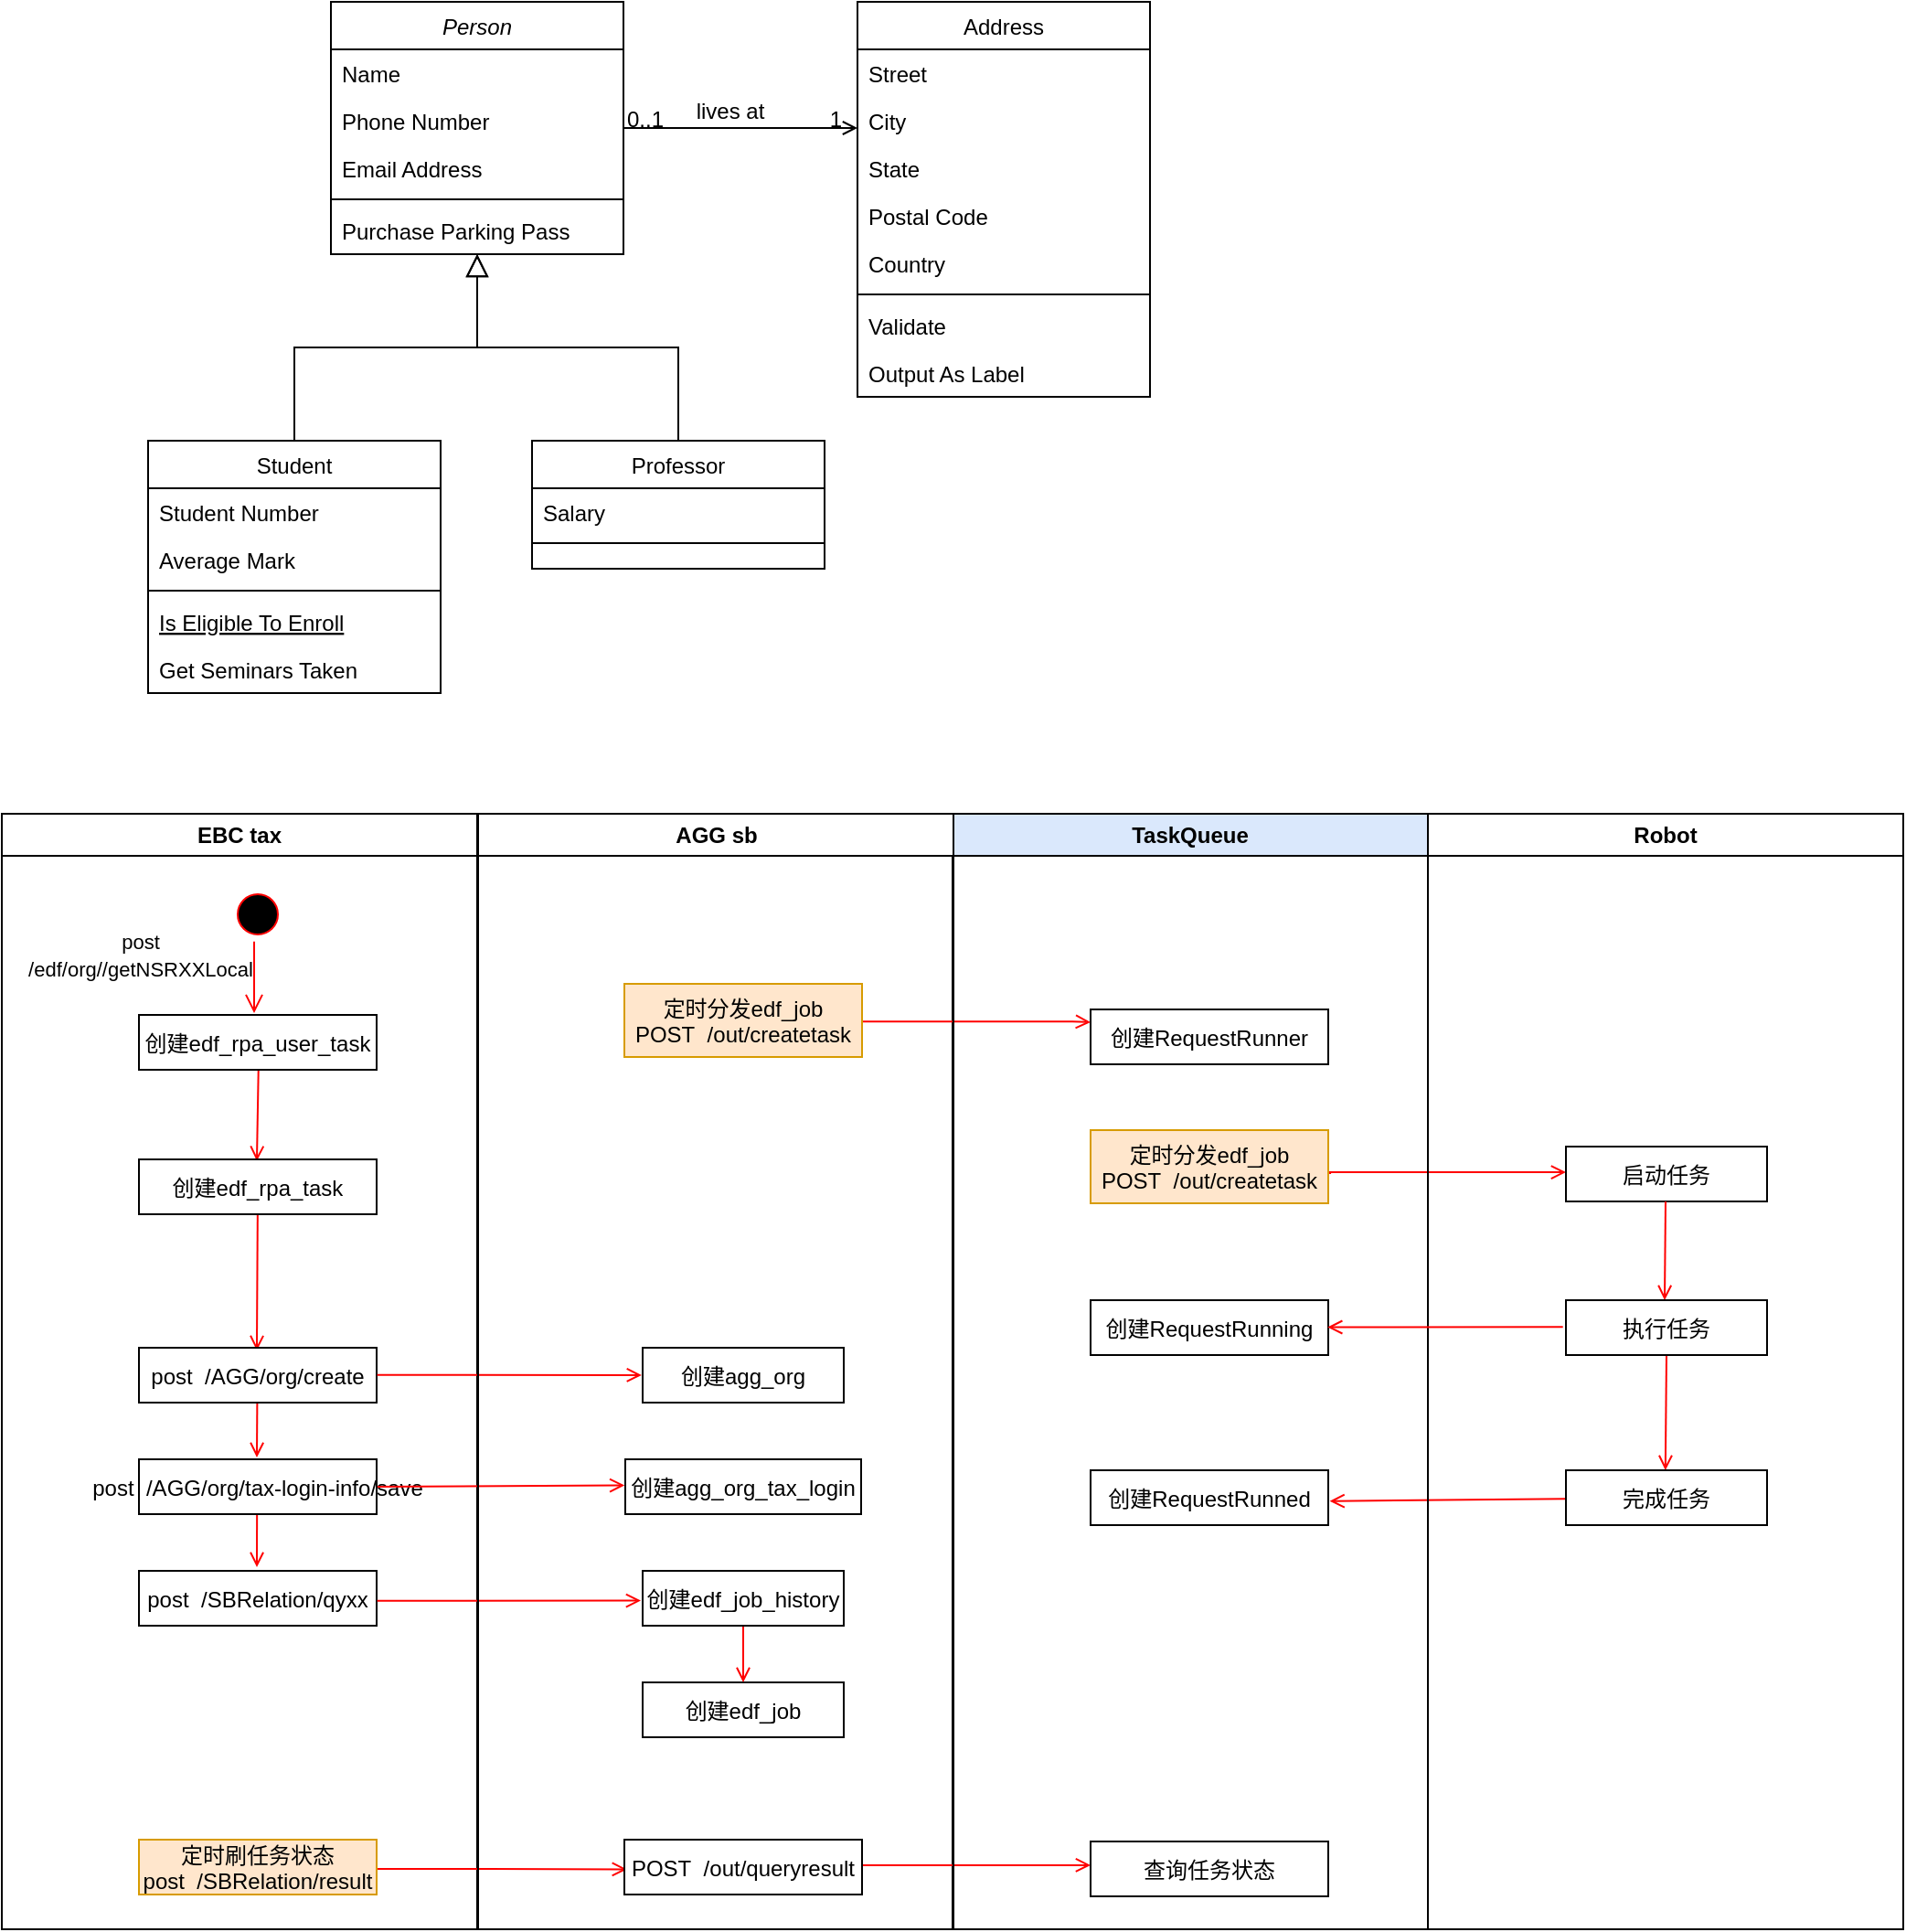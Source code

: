 <mxfile version="17.4.1" type="github">
  <diagram id="C5RBs43oDa-KdzZeNtuy" name="Page-1">
    <mxGraphModel dx="1384" dy="772" grid="1" gridSize="10" guides="1" tooltips="1" connect="1" arrows="1" fold="1" page="1" pageScale="1" pageWidth="827" pageHeight="1169" math="0" shadow="0">
      <root>
        <mxCell id="WIyWlLk6GJQsqaUBKTNV-0" />
        <mxCell id="WIyWlLk6GJQsqaUBKTNV-1" parent="WIyWlLk6GJQsqaUBKTNV-0" />
        <mxCell id="zkfFHV4jXpPFQw0GAbJ--0" value="Person" style="swimlane;fontStyle=2;align=center;verticalAlign=top;childLayout=stackLayout;horizontal=1;startSize=26;horizontalStack=0;resizeParent=1;resizeLast=0;collapsible=1;marginBottom=0;rounded=0;shadow=0;strokeWidth=1;" parent="WIyWlLk6GJQsqaUBKTNV-1" vertex="1">
          <mxGeometry x="220" y="40" width="160" height="138" as="geometry">
            <mxRectangle x="230" y="140" width="160" height="26" as="alternateBounds" />
          </mxGeometry>
        </mxCell>
        <mxCell id="zkfFHV4jXpPFQw0GAbJ--1" value="Name" style="text;align=left;verticalAlign=top;spacingLeft=4;spacingRight=4;overflow=hidden;rotatable=0;points=[[0,0.5],[1,0.5]];portConstraint=eastwest;" parent="zkfFHV4jXpPFQw0GAbJ--0" vertex="1">
          <mxGeometry y="26" width="160" height="26" as="geometry" />
        </mxCell>
        <mxCell id="zkfFHV4jXpPFQw0GAbJ--2" value="Phone Number" style="text;align=left;verticalAlign=top;spacingLeft=4;spacingRight=4;overflow=hidden;rotatable=0;points=[[0,0.5],[1,0.5]];portConstraint=eastwest;rounded=0;shadow=0;html=0;" parent="zkfFHV4jXpPFQw0GAbJ--0" vertex="1">
          <mxGeometry y="52" width="160" height="26" as="geometry" />
        </mxCell>
        <mxCell id="zkfFHV4jXpPFQw0GAbJ--3" value="Email Address" style="text;align=left;verticalAlign=top;spacingLeft=4;spacingRight=4;overflow=hidden;rotatable=0;points=[[0,0.5],[1,0.5]];portConstraint=eastwest;rounded=0;shadow=0;html=0;" parent="zkfFHV4jXpPFQw0GAbJ--0" vertex="1">
          <mxGeometry y="78" width="160" height="26" as="geometry" />
        </mxCell>
        <mxCell id="zkfFHV4jXpPFQw0GAbJ--4" value="" style="line;html=1;strokeWidth=1;align=left;verticalAlign=middle;spacingTop=-1;spacingLeft=3;spacingRight=3;rotatable=0;labelPosition=right;points=[];portConstraint=eastwest;" parent="zkfFHV4jXpPFQw0GAbJ--0" vertex="1">
          <mxGeometry y="104" width="160" height="8" as="geometry" />
        </mxCell>
        <mxCell id="zkfFHV4jXpPFQw0GAbJ--5" value="Purchase Parking Pass" style="text;align=left;verticalAlign=top;spacingLeft=4;spacingRight=4;overflow=hidden;rotatable=0;points=[[0,0.5],[1,0.5]];portConstraint=eastwest;" parent="zkfFHV4jXpPFQw0GAbJ--0" vertex="1">
          <mxGeometry y="112" width="160" height="26" as="geometry" />
        </mxCell>
        <mxCell id="zkfFHV4jXpPFQw0GAbJ--6" value="Student" style="swimlane;fontStyle=0;align=center;verticalAlign=top;childLayout=stackLayout;horizontal=1;startSize=26;horizontalStack=0;resizeParent=1;resizeLast=0;collapsible=1;marginBottom=0;rounded=0;shadow=0;strokeWidth=1;" parent="WIyWlLk6GJQsqaUBKTNV-1" vertex="1">
          <mxGeometry x="120" y="280" width="160" height="138" as="geometry">
            <mxRectangle x="130" y="380" width="160" height="26" as="alternateBounds" />
          </mxGeometry>
        </mxCell>
        <mxCell id="zkfFHV4jXpPFQw0GAbJ--7" value="Student Number" style="text;align=left;verticalAlign=top;spacingLeft=4;spacingRight=4;overflow=hidden;rotatable=0;points=[[0,0.5],[1,0.5]];portConstraint=eastwest;" parent="zkfFHV4jXpPFQw0GAbJ--6" vertex="1">
          <mxGeometry y="26" width="160" height="26" as="geometry" />
        </mxCell>
        <mxCell id="zkfFHV4jXpPFQw0GAbJ--8" value="Average Mark" style="text;align=left;verticalAlign=top;spacingLeft=4;spacingRight=4;overflow=hidden;rotatable=0;points=[[0,0.5],[1,0.5]];portConstraint=eastwest;rounded=0;shadow=0;html=0;" parent="zkfFHV4jXpPFQw0GAbJ--6" vertex="1">
          <mxGeometry y="52" width="160" height="26" as="geometry" />
        </mxCell>
        <mxCell id="zkfFHV4jXpPFQw0GAbJ--9" value="" style="line;html=1;strokeWidth=1;align=left;verticalAlign=middle;spacingTop=-1;spacingLeft=3;spacingRight=3;rotatable=0;labelPosition=right;points=[];portConstraint=eastwest;" parent="zkfFHV4jXpPFQw0GAbJ--6" vertex="1">
          <mxGeometry y="78" width="160" height="8" as="geometry" />
        </mxCell>
        <mxCell id="zkfFHV4jXpPFQw0GAbJ--10" value="Is Eligible To Enroll" style="text;align=left;verticalAlign=top;spacingLeft=4;spacingRight=4;overflow=hidden;rotatable=0;points=[[0,0.5],[1,0.5]];portConstraint=eastwest;fontStyle=4" parent="zkfFHV4jXpPFQw0GAbJ--6" vertex="1">
          <mxGeometry y="86" width="160" height="26" as="geometry" />
        </mxCell>
        <mxCell id="zkfFHV4jXpPFQw0GAbJ--11" value="Get Seminars Taken" style="text;align=left;verticalAlign=top;spacingLeft=4;spacingRight=4;overflow=hidden;rotatable=0;points=[[0,0.5],[1,0.5]];portConstraint=eastwest;" parent="zkfFHV4jXpPFQw0GAbJ--6" vertex="1">
          <mxGeometry y="112" width="160" height="26" as="geometry" />
        </mxCell>
        <mxCell id="zkfFHV4jXpPFQw0GAbJ--12" value="" style="endArrow=block;endSize=10;endFill=0;shadow=0;strokeWidth=1;rounded=0;edgeStyle=elbowEdgeStyle;elbow=vertical;" parent="WIyWlLk6GJQsqaUBKTNV-1" source="zkfFHV4jXpPFQw0GAbJ--6" target="zkfFHV4jXpPFQw0GAbJ--0" edge="1">
          <mxGeometry width="160" relative="1" as="geometry">
            <mxPoint x="200" y="123" as="sourcePoint" />
            <mxPoint x="200" y="123" as="targetPoint" />
          </mxGeometry>
        </mxCell>
        <mxCell id="zkfFHV4jXpPFQw0GAbJ--13" value="Professor" style="swimlane;fontStyle=0;align=center;verticalAlign=top;childLayout=stackLayout;horizontal=1;startSize=26;horizontalStack=0;resizeParent=1;resizeLast=0;collapsible=1;marginBottom=0;rounded=0;shadow=0;strokeWidth=1;" parent="WIyWlLk6GJQsqaUBKTNV-1" vertex="1">
          <mxGeometry x="330" y="280" width="160" height="70" as="geometry">
            <mxRectangle x="340" y="380" width="170" height="26" as="alternateBounds" />
          </mxGeometry>
        </mxCell>
        <mxCell id="zkfFHV4jXpPFQw0GAbJ--14" value="Salary" style="text;align=left;verticalAlign=top;spacingLeft=4;spacingRight=4;overflow=hidden;rotatable=0;points=[[0,0.5],[1,0.5]];portConstraint=eastwest;" parent="zkfFHV4jXpPFQw0GAbJ--13" vertex="1">
          <mxGeometry y="26" width="160" height="26" as="geometry" />
        </mxCell>
        <mxCell id="zkfFHV4jXpPFQw0GAbJ--15" value="" style="line;html=1;strokeWidth=1;align=left;verticalAlign=middle;spacingTop=-1;spacingLeft=3;spacingRight=3;rotatable=0;labelPosition=right;points=[];portConstraint=eastwest;" parent="zkfFHV4jXpPFQw0GAbJ--13" vertex="1">
          <mxGeometry y="52" width="160" height="8" as="geometry" />
        </mxCell>
        <mxCell id="zkfFHV4jXpPFQw0GAbJ--16" value="" style="endArrow=block;endSize=10;endFill=0;shadow=0;strokeWidth=1;rounded=0;edgeStyle=elbowEdgeStyle;elbow=vertical;" parent="WIyWlLk6GJQsqaUBKTNV-1" source="zkfFHV4jXpPFQw0GAbJ--13" target="zkfFHV4jXpPFQw0GAbJ--0" edge="1">
          <mxGeometry width="160" relative="1" as="geometry">
            <mxPoint x="210" y="293" as="sourcePoint" />
            <mxPoint x="310" y="191" as="targetPoint" />
          </mxGeometry>
        </mxCell>
        <mxCell id="zkfFHV4jXpPFQw0GAbJ--17" value="Address" style="swimlane;fontStyle=0;align=center;verticalAlign=top;childLayout=stackLayout;horizontal=1;startSize=26;horizontalStack=0;resizeParent=1;resizeLast=0;collapsible=1;marginBottom=0;rounded=0;shadow=0;strokeWidth=1;" parent="WIyWlLk6GJQsqaUBKTNV-1" vertex="1">
          <mxGeometry x="508" y="40" width="160" height="216" as="geometry">
            <mxRectangle x="550" y="140" width="160" height="26" as="alternateBounds" />
          </mxGeometry>
        </mxCell>
        <mxCell id="zkfFHV4jXpPFQw0GAbJ--18" value="Street" style="text;align=left;verticalAlign=top;spacingLeft=4;spacingRight=4;overflow=hidden;rotatable=0;points=[[0,0.5],[1,0.5]];portConstraint=eastwest;" parent="zkfFHV4jXpPFQw0GAbJ--17" vertex="1">
          <mxGeometry y="26" width="160" height="26" as="geometry" />
        </mxCell>
        <mxCell id="zkfFHV4jXpPFQw0GAbJ--19" value="City" style="text;align=left;verticalAlign=top;spacingLeft=4;spacingRight=4;overflow=hidden;rotatable=0;points=[[0,0.5],[1,0.5]];portConstraint=eastwest;rounded=0;shadow=0;html=0;" parent="zkfFHV4jXpPFQw0GAbJ--17" vertex="1">
          <mxGeometry y="52" width="160" height="26" as="geometry" />
        </mxCell>
        <mxCell id="zkfFHV4jXpPFQw0GAbJ--20" value="State" style="text;align=left;verticalAlign=top;spacingLeft=4;spacingRight=4;overflow=hidden;rotatable=0;points=[[0,0.5],[1,0.5]];portConstraint=eastwest;rounded=0;shadow=0;html=0;" parent="zkfFHV4jXpPFQw0GAbJ--17" vertex="1">
          <mxGeometry y="78" width="160" height="26" as="geometry" />
        </mxCell>
        <mxCell id="zkfFHV4jXpPFQw0GAbJ--21" value="Postal Code" style="text;align=left;verticalAlign=top;spacingLeft=4;spacingRight=4;overflow=hidden;rotatable=0;points=[[0,0.5],[1,0.5]];portConstraint=eastwest;rounded=0;shadow=0;html=0;" parent="zkfFHV4jXpPFQw0GAbJ--17" vertex="1">
          <mxGeometry y="104" width="160" height="26" as="geometry" />
        </mxCell>
        <mxCell id="zkfFHV4jXpPFQw0GAbJ--22" value="Country" style="text;align=left;verticalAlign=top;spacingLeft=4;spacingRight=4;overflow=hidden;rotatable=0;points=[[0,0.5],[1,0.5]];portConstraint=eastwest;rounded=0;shadow=0;html=0;" parent="zkfFHV4jXpPFQw0GAbJ--17" vertex="1">
          <mxGeometry y="130" width="160" height="26" as="geometry" />
        </mxCell>
        <mxCell id="zkfFHV4jXpPFQw0GAbJ--23" value="" style="line;html=1;strokeWidth=1;align=left;verticalAlign=middle;spacingTop=-1;spacingLeft=3;spacingRight=3;rotatable=0;labelPosition=right;points=[];portConstraint=eastwest;" parent="zkfFHV4jXpPFQw0GAbJ--17" vertex="1">
          <mxGeometry y="156" width="160" height="8" as="geometry" />
        </mxCell>
        <mxCell id="zkfFHV4jXpPFQw0GAbJ--24" value="Validate" style="text;align=left;verticalAlign=top;spacingLeft=4;spacingRight=4;overflow=hidden;rotatable=0;points=[[0,0.5],[1,0.5]];portConstraint=eastwest;" parent="zkfFHV4jXpPFQw0GAbJ--17" vertex="1">
          <mxGeometry y="164" width="160" height="26" as="geometry" />
        </mxCell>
        <mxCell id="zkfFHV4jXpPFQw0GAbJ--25" value="Output As Label" style="text;align=left;verticalAlign=top;spacingLeft=4;spacingRight=4;overflow=hidden;rotatable=0;points=[[0,0.5],[1,0.5]];portConstraint=eastwest;" parent="zkfFHV4jXpPFQw0GAbJ--17" vertex="1">
          <mxGeometry y="190" width="160" height="26" as="geometry" />
        </mxCell>
        <mxCell id="zkfFHV4jXpPFQw0GAbJ--26" value="" style="endArrow=open;shadow=0;strokeWidth=1;rounded=0;endFill=1;edgeStyle=elbowEdgeStyle;elbow=vertical;" parent="WIyWlLk6GJQsqaUBKTNV-1" source="zkfFHV4jXpPFQw0GAbJ--0" target="zkfFHV4jXpPFQw0GAbJ--17" edge="1">
          <mxGeometry x="0.5" y="41" relative="1" as="geometry">
            <mxPoint x="380" y="112" as="sourcePoint" />
            <mxPoint x="540" y="112" as="targetPoint" />
            <mxPoint x="-40" y="32" as="offset" />
          </mxGeometry>
        </mxCell>
        <mxCell id="zkfFHV4jXpPFQw0GAbJ--27" value="0..1" style="resizable=0;align=left;verticalAlign=bottom;labelBackgroundColor=none;fontSize=12;" parent="zkfFHV4jXpPFQw0GAbJ--26" connectable="0" vertex="1">
          <mxGeometry x="-1" relative="1" as="geometry">
            <mxPoint y="4" as="offset" />
          </mxGeometry>
        </mxCell>
        <mxCell id="zkfFHV4jXpPFQw0GAbJ--28" value="1" style="resizable=0;align=right;verticalAlign=bottom;labelBackgroundColor=none;fontSize=12;" parent="zkfFHV4jXpPFQw0GAbJ--26" connectable="0" vertex="1">
          <mxGeometry x="1" relative="1" as="geometry">
            <mxPoint x="-7" y="4" as="offset" />
          </mxGeometry>
        </mxCell>
        <mxCell id="zkfFHV4jXpPFQw0GAbJ--29" value="lives at" style="text;html=1;resizable=0;points=[];;align=center;verticalAlign=middle;labelBackgroundColor=none;rounded=0;shadow=0;strokeWidth=1;fontSize=12;" parent="zkfFHV4jXpPFQw0GAbJ--26" vertex="1" connectable="0">
          <mxGeometry x="0.5" y="49" relative="1" as="geometry">
            <mxPoint x="-38" y="40" as="offset" />
          </mxGeometry>
        </mxCell>
        <mxCell id="HejnS7aC1Yo_eCcSYMb3-0" value="TaskQueue" style="swimlane;whiteSpace=wrap;fillColor=#dae8fc;strokeColor=#000000;" vertex="1" parent="WIyWlLk6GJQsqaUBKTNV-1">
          <mxGeometry x="560" y="484" width="260" height="610" as="geometry" />
        </mxCell>
        <mxCell id="HejnS7aC1Yo_eCcSYMb3-1" value="创建RequestRunned" style="" vertex="1" parent="HejnS7aC1Yo_eCcSYMb3-0">
          <mxGeometry x="75.5" y="359" width="130" height="30" as="geometry" />
        </mxCell>
        <mxCell id="HejnS7aC1Yo_eCcSYMb3-2" value="查询任务状态" style="" vertex="1" parent="HejnS7aC1Yo_eCcSYMb3-0">
          <mxGeometry x="75.5" y="562" width="130" height="30" as="geometry" />
        </mxCell>
        <mxCell id="HejnS7aC1Yo_eCcSYMb3-4" value="创建RequestRunner" style="" vertex="1" parent="HejnS7aC1Yo_eCcSYMb3-0">
          <mxGeometry x="75.5" y="107" width="130" height="30" as="geometry" />
        </mxCell>
        <mxCell id="HejnS7aC1Yo_eCcSYMb3-6" value="创建RequestRunning" style="" vertex="1" parent="HejnS7aC1Yo_eCcSYMb3-0">
          <mxGeometry x="75.5" y="266" width="130" height="30" as="geometry" />
        </mxCell>
        <mxCell id="HejnS7aC1Yo_eCcSYMb3-51" value="定时分发edf_job&#xa;POST  /out/createtask" style="fillColor=#ffe6cc;strokeColor=#d79b00;" vertex="1" parent="HejnS7aC1Yo_eCcSYMb3-0">
          <mxGeometry x="75.5" y="173" width="130" height="40" as="geometry" />
        </mxCell>
        <mxCell id="HejnS7aC1Yo_eCcSYMb3-7" value="EBC tax" style="swimlane;whiteSpace=wrap" vertex="1" parent="WIyWlLk6GJQsqaUBKTNV-1">
          <mxGeometry x="40" y="484" width="260" height="610" as="geometry" />
        </mxCell>
        <mxCell id="HejnS7aC1Yo_eCcSYMb3-8" value="" style="ellipse;shape=startState;fillColor=#000000;strokeColor=#ff0000;" vertex="1" parent="HejnS7aC1Yo_eCcSYMb3-7">
          <mxGeometry x="125" y="40" width="30" height="30" as="geometry" />
        </mxCell>
        <mxCell id="HejnS7aC1Yo_eCcSYMb3-9" value="" style="edgeStyle=elbowEdgeStyle;elbow=horizontal;verticalAlign=bottom;endArrow=open;endSize=8;strokeColor=#FF0000;endFill=1;rounded=0;entryX=0.486;entryY=-0.032;entryDx=0;entryDy=0;entryPerimeter=0;" edge="1" parent="HejnS7aC1Yo_eCcSYMb3-7" source="HejnS7aC1Yo_eCcSYMb3-8" target="HejnS7aC1Yo_eCcSYMb3-16">
          <mxGeometry x="100" y="40" as="geometry">
            <mxPoint x="115" y="110" as="targetPoint" />
          </mxGeometry>
        </mxCell>
        <mxCell id="HejnS7aC1Yo_eCcSYMb3-10" value="创建edf_rpa_user_task" style="" vertex="1" parent="HejnS7aC1Yo_eCcSYMb3-7">
          <mxGeometry x="75" y="110" width="130" height="30" as="geometry" />
        </mxCell>
        <mxCell id="HejnS7aC1Yo_eCcSYMb3-11" value="" style="endArrow=open;strokeColor=#FF0000;endFill=1;rounded=0;entryX=0.496;entryY=0.029;entryDx=0;entryDy=0;entryPerimeter=0;exitX=0.504;exitY=0.7;exitDx=0;exitDy=0;exitPerimeter=0;" edge="1" parent="HejnS7aC1Yo_eCcSYMb3-7" source="HejnS7aC1Yo_eCcSYMb3-16" target="HejnS7aC1Yo_eCcSYMb3-14">
          <mxGeometry relative="1" as="geometry" />
        </mxCell>
        <mxCell id="HejnS7aC1Yo_eCcSYMb3-12" value="" style="endArrow=open;strokeColor=#FF0000;endFill=1;rounded=0;entryX=0.496;entryY=0.051;entryDx=0;entryDy=0;entryPerimeter=0;" edge="1" parent="HejnS7aC1Yo_eCcSYMb3-7" source="HejnS7aC1Yo_eCcSYMb3-14" target="HejnS7aC1Yo_eCcSYMb3-18">
          <mxGeometry relative="1" as="geometry">
            <mxPoint x="140.5" y="252" as="targetPoint" />
          </mxGeometry>
        </mxCell>
        <mxCell id="HejnS7aC1Yo_eCcSYMb3-13" value="post  /SBRelation/qyxx" style="" vertex="1" parent="HejnS7aC1Yo_eCcSYMb3-7">
          <mxGeometry x="75" y="414" width="130" height="30" as="geometry" />
        </mxCell>
        <mxCell id="HejnS7aC1Yo_eCcSYMb3-14" value="创建edf_rpa_task" style="" vertex="1" parent="HejnS7aC1Yo_eCcSYMb3-7">
          <mxGeometry x="75" y="189" width="130" height="30" as="geometry" />
        </mxCell>
        <mxCell id="HejnS7aC1Yo_eCcSYMb3-15" value="定时刷任务状态&#xa;post  /SBRelation/result" style="fillColor=#ffe6cc;strokeColor=#d79b00;" vertex="1" parent="HejnS7aC1Yo_eCcSYMb3-7">
          <mxGeometry x="75" y="561" width="130" height="30" as="geometry" />
        </mxCell>
        <mxCell id="HejnS7aC1Yo_eCcSYMb3-16" value="创建edf_rpa_user_task" style="" vertex="1" parent="HejnS7aC1Yo_eCcSYMb3-7">
          <mxGeometry x="75" y="110" width="130" height="30" as="geometry" />
        </mxCell>
        <mxCell id="HejnS7aC1Yo_eCcSYMb3-17" value="" style="endArrow=open;strokeColor=#FF0000;endFill=1;rounded=0;" edge="1" parent="HejnS7aC1Yo_eCcSYMb3-7">
          <mxGeometry relative="1" as="geometry">
            <mxPoint x="139.5" y="352" as="targetPoint" />
            <mxPoint x="139.81" y="301.24" as="sourcePoint" />
          </mxGeometry>
        </mxCell>
        <mxCell id="HejnS7aC1Yo_eCcSYMb3-18" value="post  /AGG/org/create" style="" vertex="1" parent="HejnS7aC1Yo_eCcSYMb3-7">
          <mxGeometry x="75" y="292" width="130" height="30" as="geometry" />
        </mxCell>
        <mxCell id="HejnS7aC1Yo_eCcSYMb3-19" value="" style="endArrow=open;strokeColor=#FF0000;endFill=1;rounded=0;" edge="1" parent="HejnS7aC1Yo_eCcSYMb3-7">
          <mxGeometry relative="1" as="geometry">
            <mxPoint x="139.5" y="412" as="targetPoint" />
            <mxPoint x="139.6" y="372.0" as="sourcePoint" />
          </mxGeometry>
        </mxCell>
        <mxCell id="HejnS7aC1Yo_eCcSYMb3-20" value="post  /AGG/org/tax-login-info/save" style="" vertex="1" parent="HejnS7aC1Yo_eCcSYMb3-7">
          <mxGeometry x="75" y="353" width="130" height="30" as="geometry" />
        </mxCell>
        <mxCell id="HejnS7aC1Yo_eCcSYMb3-21" value="" style="edgeStyle=elbowEdgeStyle;elbow=horizontal;strokeColor=#FF0000;endArrow=open;endFill=1;rounded=0;entryX=0.011;entryY=0.54;entryDx=0;entryDy=0;entryPerimeter=0;" edge="1" parent="HejnS7aC1Yo_eCcSYMb3-7" target="HejnS7aC1Yo_eCcSYMb3-47">
          <mxGeometry width="100" height="100" relative="1" as="geometry">
            <mxPoint x="205.5" y="577" as="sourcePoint" />
            <mxPoint x="325.5" y="577" as="targetPoint" />
            <Array as="points">
              <mxPoint x="266" y="575" />
            </Array>
          </mxGeometry>
        </mxCell>
        <mxCell id="HejnS7aC1Yo_eCcSYMb3-22" value="&lt;span style=&quot;font-family: &amp;#34;helvetica&amp;#34; ; font-size: 11px ; background-color: rgb(255 , 255 , 255)&quot;&gt;post /edf/org//getNSRXXLocal&lt;/span&gt;" style="text;html=1;strokeColor=none;fillColor=none;align=center;verticalAlign=middle;whiteSpace=wrap;rounded=0;" vertex="1" parent="HejnS7aC1Yo_eCcSYMb3-7">
          <mxGeometry x="45.5" y="62" width="60" height="30" as="geometry" />
        </mxCell>
        <mxCell id="HejnS7aC1Yo_eCcSYMb3-26" value="" style="edgeStyle=elbowEdgeStyle;elbow=horizontal;strokeColor=#FF0000;endArrow=open;endFill=1;rounded=0;exitX=1.002;exitY=0.545;exitDx=0;exitDy=0;exitPerimeter=0;entryX=-0.009;entryY=0.543;entryDx=0;entryDy=0;entryPerimeter=0;" edge="1" parent="WIyWlLk6GJQsqaUBKTNV-1" source="HejnS7aC1Yo_eCcSYMb3-13" target="HejnS7aC1Yo_eCcSYMb3-46">
          <mxGeometry width="100" height="100" relative="1" as="geometry">
            <mxPoint x="210" y="836" as="sourcePoint" />
            <mxPoint x="295.5" y="866" as="targetPoint" />
            <Array as="points">
              <mxPoint x="260.5" y="926" />
            </Array>
          </mxGeometry>
        </mxCell>
        <mxCell id="HejnS7aC1Yo_eCcSYMb3-27" value="" style="edgeStyle=elbowEdgeStyle;elbow=horizontal;strokeColor=#FF0000;endArrow=open;endFill=1;rounded=0;exitX=1.002;exitY=0.516;exitDx=0;exitDy=0;exitPerimeter=0;" edge="1" parent="WIyWlLk6GJQsqaUBKTNV-1" source="HejnS7aC1Yo_eCcSYMb3-44">
          <mxGeometry width="100" height="100" relative="1" as="geometry">
            <mxPoint x="532.67" y="598.65" as="sourcePoint" />
            <mxPoint x="635.5" y="598.0" as="targetPoint" />
            <Array as="points">
              <mxPoint x="625.5" y="598" />
            </Array>
          </mxGeometry>
        </mxCell>
        <mxCell id="HejnS7aC1Yo_eCcSYMb3-28" value="" style="endArrow=open;strokeColor=#FF0000;endFill=1;rounded=0;exitX=1.002;exitY=0.495;exitDx=0;exitDy=0;exitPerimeter=0;entryX=-0.005;entryY=0.5;entryDx=0;entryDy=0;entryPerimeter=0;" edge="1" parent="WIyWlLk6GJQsqaUBKTNV-1" source="HejnS7aC1Yo_eCcSYMb3-18" target="HejnS7aC1Yo_eCcSYMb3-41">
          <mxGeometry relative="1" as="geometry">
            <mxPoint x="265.5" y="791" as="sourcePoint" />
            <mxPoint x="355.5" y="791" as="targetPoint" />
          </mxGeometry>
        </mxCell>
        <mxCell id="HejnS7aC1Yo_eCcSYMb3-29" value="" style="endArrow=open;strokeColor=#FF0000;endFill=1;rounded=0;entryX=-0.003;entryY=0.474;entryDx=0;entryDy=0;entryPerimeter=0;" edge="1" parent="WIyWlLk6GJQsqaUBKTNV-1" target="HejnS7aC1Yo_eCcSYMb3-42">
          <mxGeometry relative="1" as="geometry">
            <mxPoint x="245.5" y="852" as="sourcePoint" />
            <mxPoint x="395.5" y="852" as="targetPoint" />
          </mxGeometry>
        </mxCell>
        <mxCell id="HejnS7aC1Yo_eCcSYMb3-30" value="" style="edgeStyle=orthogonalEdgeStyle;elbow=horizontal;strokeColor=#FF0000;endArrow=open;endFill=1;rounded=0;entryX=0;entryY=0.467;entryDx=0;entryDy=0;entryPerimeter=0;exitX=1.008;exitY=0.601;exitDx=0;exitDy=0;exitPerimeter=0;" edge="1" parent="WIyWlLk6GJQsqaUBKTNV-1" source="HejnS7aC1Yo_eCcSYMb3-51" target="HejnS7aC1Yo_eCcSYMb3-33">
          <mxGeometry width="100" height="100" relative="1" as="geometry">
            <mxPoint x="780" y="694" as="sourcePoint" />
            <mxPoint x="915.5" y="632" as="targetPoint" />
            <Array as="points">
              <mxPoint x="766" y="680" />
            </Array>
          </mxGeometry>
        </mxCell>
        <mxCell id="HejnS7aC1Yo_eCcSYMb3-31" value="" style="endArrow=open;strokeColor=#FF0000;endFill=1;rounded=0;entryX=1.006;entryY=0.563;entryDx=0;entryDy=0;entryPerimeter=0;" edge="1" parent="WIyWlLk6GJQsqaUBKTNV-1" source="HejnS7aC1Yo_eCcSYMb3-37" target="HejnS7aC1Yo_eCcSYMb3-1">
          <mxGeometry relative="1" as="geometry">
            <mxPoint x="865.59" y="782.0" as="sourcePoint" />
            <mxPoint x="865.5" y="852.0" as="targetPoint" />
          </mxGeometry>
        </mxCell>
        <mxCell id="HejnS7aC1Yo_eCcSYMb3-32" value="Robot" style="swimlane;whiteSpace=wrap" vertex="1" parent="WIyWlLk6GJQsqaUBKTNV-1">
          <mxGeometry x="820" y="484" width="260" height="610" as="geometry" />
        </mxCell>
        <mxCell id="HejnS7aC1Yo_eCcSYMb3-33" value="启动任务" style="" vertex="1" parent="HejnS7aC1Yo_eCcSYMb3-32">
          <mxGeometry x="75.5" y="182" width="110" height="30" as="geometry" />
        </mxCell>
        <mxCell id="HejnS7aC1Yo_eCcSYMb3-34" value="" style="endArrow=open;strokeColor=#FF0000;endFill=1;rounded=0;" edge="1" parent="HejnS7aC1Yo_eCcSYMb3-32">
          <mxGeometry relative="1" as="geometry">
            <mxPoint x="130.0" y="212" as="sourcePoint" />
            <mxPoint x="129.5" y="266" as="targetPoint" />
          </mxGeometry>
        </mxCell>
        <mxCell id="HejnS7aC1Yo_eCcSYMb3-35" value="" style="endArrow=open;strokeColor=#FF0000;endFill=1;rounded=0;exitX=0.5;exitY=1;exitDx=0;exitDy=0;" edge="1" parent="HejnS7aC1Yo_eCcSYMb3-32" source="HejnS7aC1Yo_eCcSYMb3-36">
          <mxGeometry relative="1" as="geometry">
            <mxPoint x="130.41" y="305" as="sourcePoint" />
            <mxPoint x="129.91" y="359" as="targetPoint" />
          </mxGeometry>
        </mxCell>
        <mxCell id="HejnS7aC1Yo_eCcSYMb3-36" value="执行任务" style="" vertex="1" parent="HejnS7aC1Yo_eCcSYMb3-32">
          <mxGeometry x="75.5" y="266" width="110" height="30" as="geometry" />
        </mxCell>
        <mxCell id="HejnS7aC1Yo_eCcSYMb3-37" value="完成任务" style="" vertex="1" parent="HejnS7aC1Yo_eCcSYMb3-32">
          <mxGeometry x="75.5" y="359" width="110" height="30" as="geometry" />
        </mxCell>
        <mxCell id="HejnS7aC1Yo_eCcSYMb3-38" value="" style="edgeStyle=elbowEdgeStyle;elbow=horizontal;strokeColor=#FF0000;endArrow=open;endFill=1;rounded=0;entryX=0;entryY=0.433;entryDx=0;entryDy=0;entryPerimeter=0;" edge="1" parent="WIyWlLk6GJQsqaUBKTNV-1" source="HejnS7aC1Yo_eCcSYMb3-47" target="HejnS7aC1Yo_eCcSYMb3-2">
          <mxGeometry width="100" height="100" relative="1" as="geometry">
            <mxPoint x="515.5" y="1060.5" as="sourcePoint" />
            <mxPoint x="635.5" y="1060.5" as="targetPoint" />
            <Array as="points">
              <mxPoint x="446" y="1061" />
            </Array>
          </mxGeometry>
        </mxCell>
        <mxCell id="HejnS7aC1Yo_eCcSYMb3-40" value="AGG sb" style="swimlane;whiteSpace=wrap" vertex="1" parent="WIyWlLk6GJQsqaUBKTNV-1">
          <mxGeometry x="300.5" y="484" width="260" height="610" as="geometry" />
        </mxCell>
        <mxCell id="HejnS7aC1Yo_eCcSYMb3-41" value="创建agg_org" style="" vertex="1" parent="HejnS7aC1Yo_eCcSYMb3-40">
          <mxGeometry x="90" y="292" width="110" height="30" as="geometry" />
        </mxCell>
        <mxCell id="HejnS7aC1Yo_eCcSYMb3-42" value="创建agg_org_tax_login" style="" vertex="1" parent="HejnS7aC1Yo_eCcSYMb3-40">
          <mxGeometry x="80.5" y="353" width="129" height="30" as="geometry" />
        </mxCell>
        <mxCell id="HejnS7aC1Yo_eCcSYMb3-43" value="创建edf_job" style="" vertex="1" parent="HejnS7aC1Yo_eCcSYMb3-40">
          <mxGeometry x="90" y="475" width="110" height="30" as="geometry" />
        </mxCell>
        <mxCell id="HejnS7aC1Yo_eCcSYMb3-44" value="定时分发edf_job&#xa;POST  /out/createtask" style="fillColor=#ffe6cc;strokeColor=#d79b00;" vertex="1" parent="HejnS7aC1Yo_eCcSYMb3-40">
          <mxGeometry x="80" y="93" width="130" height="40" as="geometry" />
        </mxCell>
        <mxCell id="HejnS7aC1Yo_eCcSYMb3-45" value="" style="endArrow=open;strokeColor=#FF0000;endFill=1;rounded=0;exitX=0.5;exitY=1;exitDx=0;exitDy=0;entryX=0.5;entryY=0;entryDx=0;entryDy=0;" edge="1" parent="HejnS7aC1Yo_eCcSYMb3-40" source="HejnS7aC1Yo_eCcSYMb3-46" target="HejnS7aC1Yo_eCcSYMb3-43">
          <mxGeometry relative="1" as="geometry">
            <mxPoint x="146" y="472" as="targetPoint" />
            <mxPoint x="100.01" y="444.0" as="sourcePoint" />
          </mxGeometry>
        </mxCell>
        <mxCell id="HejnS7aC1Yo_eCcSYMb3-46" value="创建edf_job_history" style="" vertex="1" parent="HejnS7aC1Yo_eCcSYMb3-40">
          <mxGeometry x="90" y="414" width="110" height="30" as="geometry" />
        </mxCell>
        <mxCell id="HejnS7aC1Yo_eCcSYMb3-47" value="POST  /out/queryresult" style="" vertex="1" parent="HejnS7aC1Yo_eCcSYMb3-40">
          <mxGeometry x="80" y="561" width="130" height="30" as="geometry" />
        </mxCell>
        <mxCell id="HejnS7aC1Yo_eCcSYMb3-5" value="" style="endArrow=open;strokeColor=#FF0000;endFill=1;rounded=0;entryX=0.997;entryY=0.492;entryDx=0;entryDy=0;entryPerimeter=0;exitX=-0.015;exitY=0.486;exitDx=0;exitDy=0;exitPerimeter=0;" edge="1" parent="WIyWlLk6GJQsqaUBKTNV-1" source="HejnS7aC1Yo_eCcSYMb3-36" target="HejnS7aC1Yo_eCcSYMb3-6">
          <mxGeometry relative="1" as="geometry">
            <mxPoint x="900" y="717" as="sourcePoint" />
            <mxPoint x="840" y="760" as="targetPoint" />
          </mxGeometry>
        </mxCell>
      </root>
    </mxGraphModel>
  </diagram>
</mxfile>
